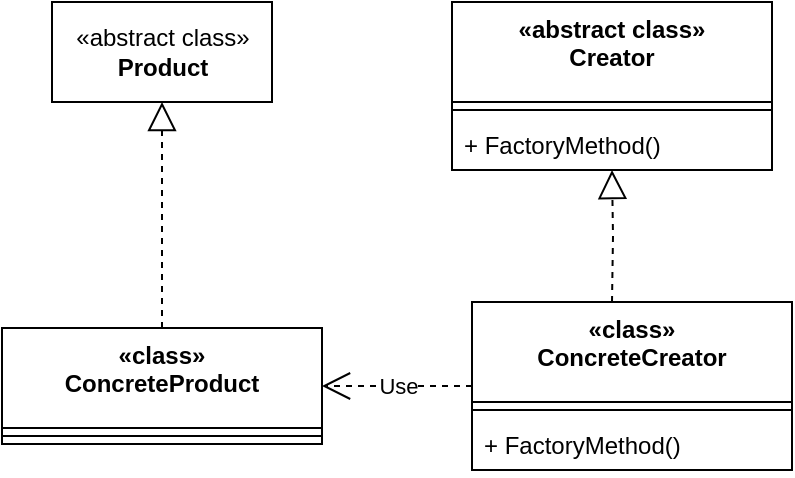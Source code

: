 <mxfile version="15.4.1"><diagram id="kqql9GxTmJMYZUTySXge" name="Page-1"><mxGraphModel dx="693" dy="420" grid="1" gridSize="10" guides="1" tooltips="1" connect="1" arrows="1" fold="1" page="1" pageScale="1" pageWidth="850" pageHeight="1100" math="0" shadow="0"><root><mxCell id="0"/><mxCell id="1" parent="0"/><mxCell id="zDU8Qb2ZWzJtBFr-2wLf-2" value="«abstract class»&lt;br&gt;&lt;b&gt;Product&lt;br&gt;&lt;/b&gt;" style="html=1;" vertex="1" parent="1"><mxGeometry x="130" y="90" width="110" height="50" as="geometry"/></mxCell><mxCell id="zDU8Qb2ZWzJtBFr-2wLf-8" value="«abstract class»&#xA;Creator" style="swimlane;fontStyle=1;align=center;verticalAlign=top;childLayout=stackLayout;horizontal=1;startSize=50;horizontalStack=0;resizeParent=1;resizeParentMax=0;resizeLast=0;collapsible=1;marginBottom=0;" vertex="1" parent="1"><mxGeometry x="330" y="90" width="160" height="84" as="geometry"><mxRectangle x="360" y="140" width="100" height="26" as="alternateBounds"/></mxGeometry></mxCell><mxCell id="zDU8Qb2ZWzJtBFr-2wLf-10" value="" style="line;strokeWidth=1;fillColor=none;align=left;verticalAlign=middle;spacingTop=-1;spacingLeft=3;spacingRight=3;rotatable=0;labelPosition=right;points=[];portConstraint=eastwest;" vertex="1" parent="zDU8Qb2ZWzJtBFr-2wLf-8"><mxGeometry y="50" width="160" height="8" as="geometry"/></mxCell><mxCell id="zDU8Qb2ZWzJtBFr-2wLf-11" value="+ FactoryMethod()" style="text;strokeColor=none;fillColor=none;align=left;verticalAlign=top;spacingLeft=4;spacingRight=4;overflow=hidden;rotatable=0;points=[[0,0.5],[1,0.5]];portConstraint=eastwest;" vertex="1" parent="zDU8Qb2ZWzJtBFr-2wLf-8"><mxGeometry y="58" width="160" height="26" as="geometry"/></mxCell><mxCell id="zDU8Qb2ZWzJtBFr-2wLf-12" value="«class»&#xA;ConcreteProduct&#xA;" style="swimlane;fontStyle=1;align=center;verticalAlign=top;childLayout=stackLayout;horizontal=1;startSize=50;horizontalStack=0;resizeParent=1;resizeParentMax=0;resizeLast=0;collapsible=1;marginBottom=0;" vertex="1" parent="1"><mxGeometry x="105" y="253" width="160" height="58" as="geometry"><mxRectangle x="360" y="140" width="100" height="26" as="alternateBounds"/></mxGeometry></mxCell><mxCell id="zDU8Qb2ZWzJtBFr-2wLf-13" value="" style="line;strokeWidth=1;fillColor=none;align=left;verticalAlign=middle;spacingTop=-1;spacingLeft=3;spacingRight=3;rotatable=0;labelPosition=right;points=[];portConstraint=eastwest;" vertex="1" parent="zDU8Qb2ZWzJtBFr-2wLf-12"><mxGeometry y="50" width="160" height="8" as="geometry"/></mxCell><mxCell id="zDU8Qb2ZWzJtBFr-2wLf-15" value="«class»&#xA;ConcreteCreator" style="swimlane;fontStyle=1;align=center;verticalAlign=top;childLayout=stackLayout;horizontal=1;startSize=50;horizontalStack=0;resizeParent=1;resizeParentMax=0;resizeLast=0;collapsible=1;marginBottom=0;" vertex="1" parent="1"><mxGeometry x="340" y="240" width="160" height="84" as="geometry"><mxRectangle x="360" y="140" width="100" height="26" as="alternateBounds"/></mxGeometry></mxCell><mxCell id="zDU8Qb2ZWzJtBFr-2wLf-16" value="" style="line;strokeWidth=1;fillColor=none;align=left;verticalAlign=middle;spacingTop=-1;spacingLeft=3;spacingRight=3;rotatable=0;labelPosition=right;points=[];portConstraint=eastwest;" vertex="1" parent="zDU8Qb2ZWzJtBFr-2wLf-15"><mxGeometry y="50" width="160" height="8" as="geometry"/></mxCell><mxCell id="zDU8Qb2ZWzJtBFr-2wLf-17" value="+ FactoryMethod()" style="text;strokeColor=none;fillColor=none;align=left;verticalAlign=top;spacingLeft=4;spacingRight=4;overflow=hidden;rotatable=0;points=[[0,0.5],[1,0.5]];portConstraint=eastwest;" vertex="1" parent="zDU8Qb2ZWzJtBFr-2wLf-15"><mxGeometry y="58" width="160" height="26" as="geometry"/></mxCell><mxCell id="zDU8Qb2ZWzJtBFr-2wLf-18" value="" style="endArrow=block;dashed=1;endFill=0;endSize=12;html=1;rounded=0;edgeStyle=orthogonalEdgeStyle;exitX=0.5;exitY=0;exitDx=0;exitDy=0;entryX=0.5;entryY=1;entryDx=0;entryDy=0;" edge="1" parent="1" source="zDU8Qb2ZWzJtBFr-2wLf-12" target="zDU8Qb2ZWzJtBFr-2wLf-2"><mxGeometry width="160" relative="1" as="geometry"><mxPoint x="130" y="174" as="sourcePoint"/><mxPoint x="290" y="174" as="targetPoint"/></mxGeometry></mxCell><mxCell id="zDU8Qb2ZWzJtBFr-2wLf-19" value="" style="endArrow=block;dashed=1;endFill=0;endSize=12;html=1;rounded=0;edgeStyle=orthogonalEdgeStyle;" edge="1" parent="1" target="zDU8Qb2ZWzJtBFr-2wLf-8"><mxGeometry width="160" relative="1" as="geometry"><mxPoint x="410" y="240" as="sourcePoint"/><mxPoint x="420" y="190" as="targetPoint"/></mxGeometry></mxCell><mxCell id="zDU8Qb2ZWzJtBFr-2wLf-20" value="Use" style="endArrow=open;endSize=12;dashed=1;html=1;rounded=0;edgeStyle=orthogonalEdgeStyle;" edge="1" parent="1" source="zDU8Qb2ZWzJtBFr-2wLf-15" target="zDU8Qb2ZWzJtBFr-2wLf-12"><mxGeometry width="160" relative="1" as="geometry"><mxPoint x="270" y="150" as="sourcePoint"/><mxPoint x="430" y="150" as="targetPoint"/></mxGeometry></mxCell></root></mxGraphModel></diagram></mxfile>